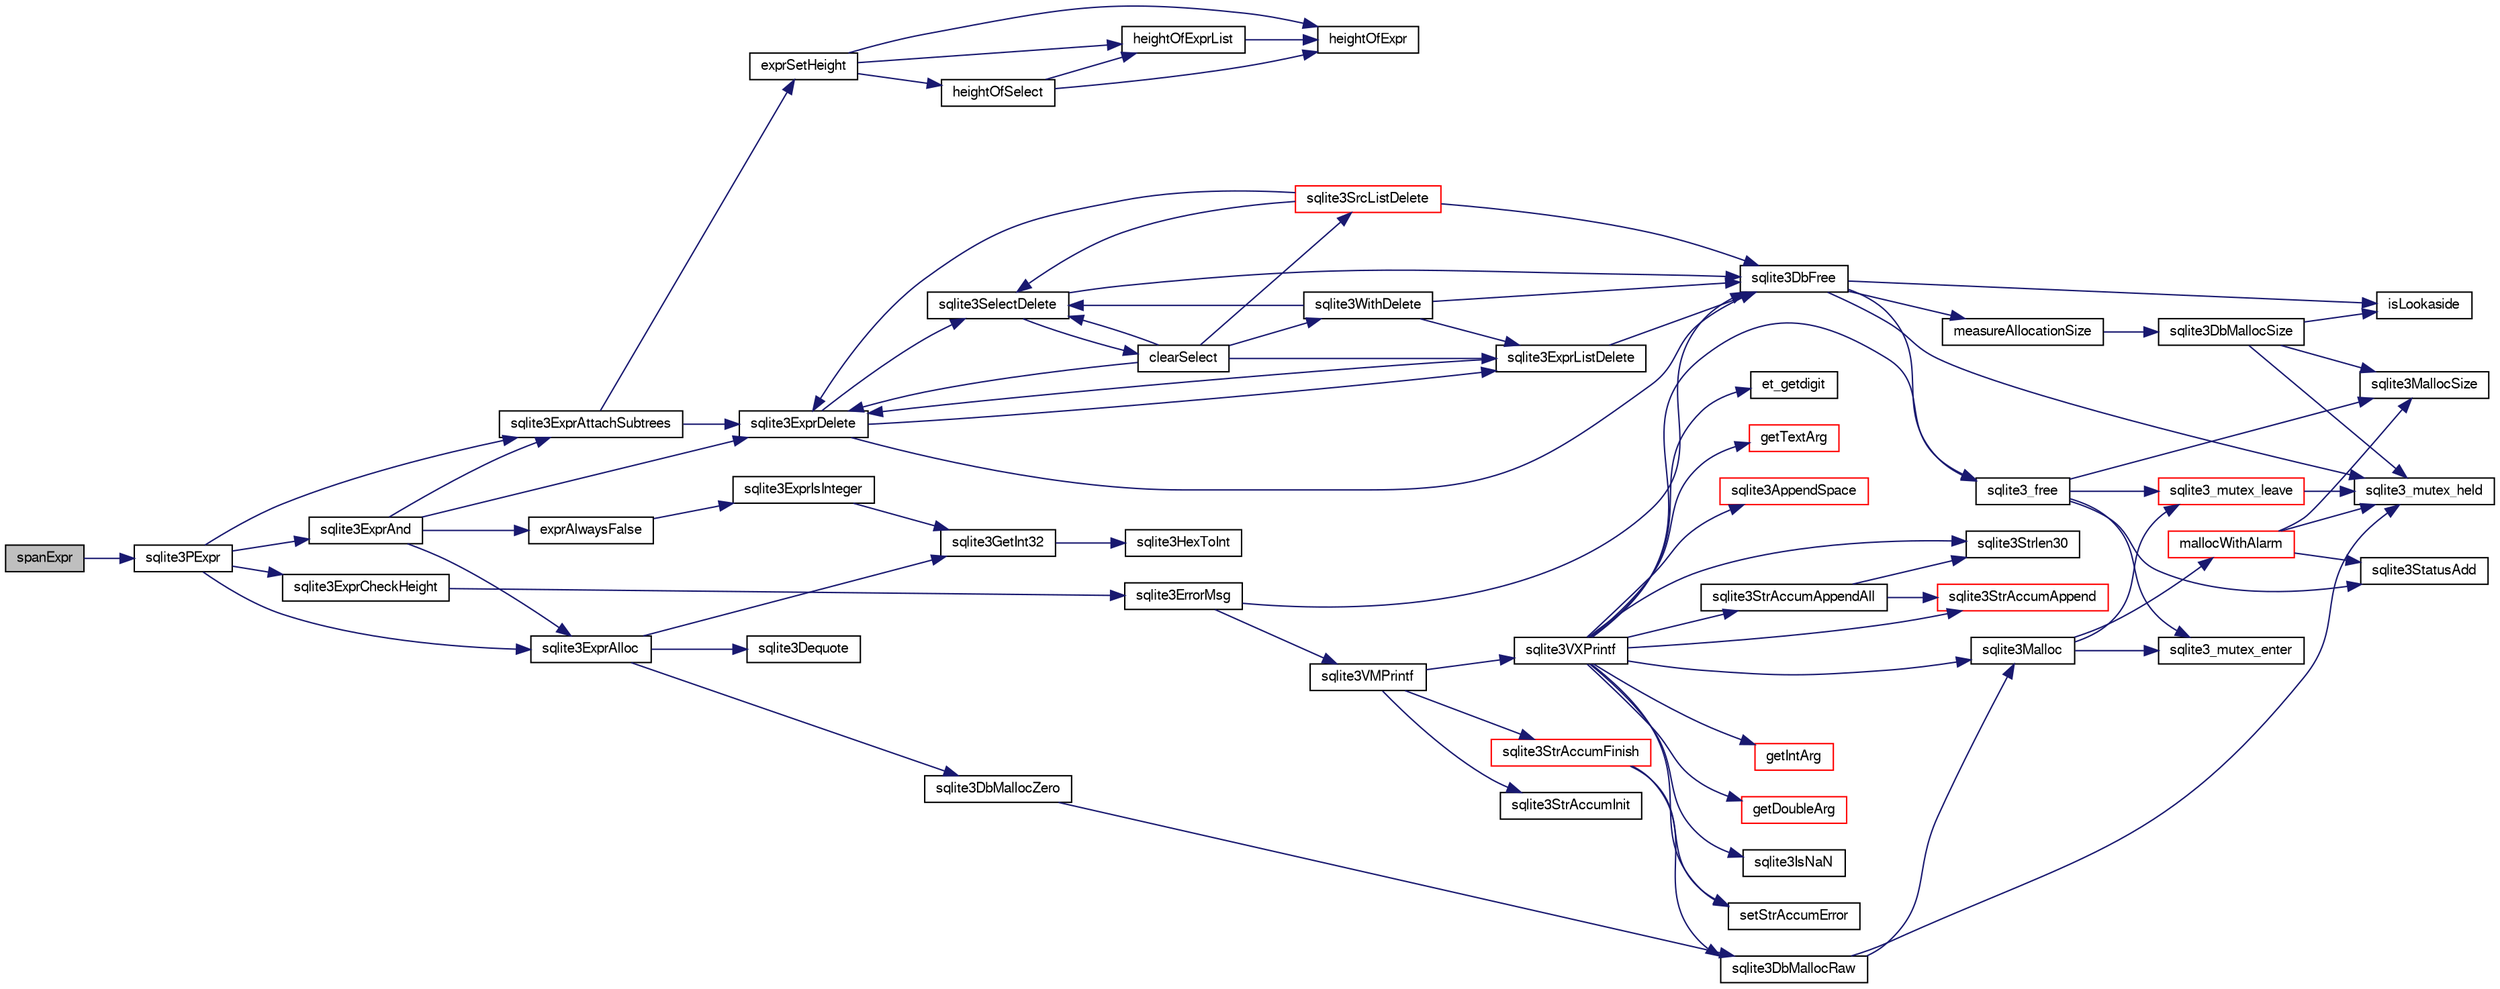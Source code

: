 digraph "spanExpr"
{
  edge [fontname="FreeSans",fontsize="10",labelfontname="FreeSans",labelfontsize="10"];
  node [fontname="FreeSans",fontsize="10",shape=record];
  rankdir="LR";
  Node297017 [label="spanExpr",height=0.2,width=0.4,color="black", fillcolor="grey75", style="filled", fontcolor="black"];
  Node297017 -> Node297018 [color="midnightblue",fontsize="10",style="solid",fontname="FreeSans"];
  Node297018 [label="sqlite3PExpr",height=0.2,width=0.4,color="black", fillcolor="white", style="filled",URL="$sqlite3_8c.html#a56670a96a4ad8449466fea3449f71c57"];
  Node297018 -> Node297019 [color="midnightblue",fontsize="10",style="solid",fontname="FreeSans"];
  Node297019 [label="sqlite3ExprAnd",height=0.2,width=0.4,color="black", fillcolor="white", style="filled",URL="$sqlite3_8c.html#adb7ce3f2fe4bc4cb22dbb82aed2b6c32"];
  Node297019 -> Node297020 [color="midnightblue",fontsize="10",style="solid",fontname="FreeSans"];
  Node297020 [label="exprAlwaysFalse",height=0.2,width=0.4,color="black", fillcolor="white", style="filled",URL="$sqlite3_8c.html#aa72440ec8db7b30f945e8f50ad9a4eba"];
  Node297020 -> Node297021 [color="midnightblue",fontsize="10",style="solid",fontname="FreeSans"];
  Node297021 [label="sqlite3ExprIsInteger",height=0.2,width=0.4,color="black", fillcolor="white", style="filled",URL="$sqlite3_8c.html#a93009f02d365fbdd3f83865b723fd950"];
  Node297021 -> Node297022 [color="midnightblue",fontsize="10",style="solid",fontname="FreeSans"];
  Node297022 [label="sqlite3GetInt32",height=0.2,width=0.4,color="black", fillcolor="white", style="filled",URL="$sqlite3_8c.html#a5f876209b4343549fc9224cd11c70928"];
  Node297022 -> Node297023 [color="midnightblue",fontsize="10",style="solid",fontname="FreeSans"];
  Node297023 [label="sqlite3HexToInt",height=0.2,width=0.4,color="black", fillcolor="white", style="filled",URL="$sqlite3_8c.html#ae3802c77b18399c03c8c9f973ff47239"];
  Node297019 -> Node297024 [color="midnightblue",fontsize="10",style="solid",fontname="FreeSans"];
  Node297024 [label="sqlite3ExprDelete",height=0.2,width=0.4,color="black", fillcolor="white", style="filled",URL="$sqlite3_8c.html#ae4e21ab5918e0428fbaa9e615dceb309"];
  Node297024 -> Node297025 [color="midnightblue",fontsize="10",style="solid",fontname="FreeSans"];
  Node297025 [label="sqlite3DbFree",height=0.2,width=0.4,color="black", fillcolor="white", style="filled",URL="$sqlite3_8c.html#ac70ab821a6607b4a1b909582dc37a069"];
  Node297025 -> Node297026 [color="midnightblue",fontsize="10",style="solid",fontname="FreeSans"];
  Node297026 [label="sqlite3_mutex_held",height=0.2,width=0.4,color="black", fillcolor="white", style="filled",URL="$sqlite3_8c.html#acf77da68932b6bc163c5e68547ecc3e7"];
  Node297025 -> Node297027 [color="midnightblue",fontsize="10",style="solid",fontname="FreeSans"];
  Node297027 [label="measureAllocationSize",height=0.2,width=0.4,color="black", fillcolor="white", style="filled",URL="$sqlite3_8c.html#a45731e644a22fdb756e2b6337224217a"];
  Node297027 -> Node297028 [color="midnightblue",fontsize="10",style="solid",fontname="FreeSans"];
  Node297028 [label="sqlite3DbMallocSize",height=0.2,width=0.4,color="black", fillcolor="white", style="filled",URL="$sqlite3_8c.html#aa397e5a8a03495203a0767abf0a71f86"];
  Node297028 -> Node297029 [color="midnightblue",fontsize="10",style="solid",fontname="FreeSans"];
  Node297029 [label="sqlite3MallocSize",height=0.2,width=0.4,color="black", fillcolor="white", style="filled",URL="$sqlite3_8c.html#acf5d2a5f35270bafb050bd2def576955"];
  Node297028 -> Node297026 [color="midnightblue",fontsize="10",style="solid",fontname="FreeSans"];
  Node297028 -> Node297030 [color="midnightblue",fontsize="10",style="solid",fontname="FreeSans"];
  Node297030 [label="isLookaside",height=0.2,width=0.4,color="black", fillcolor="white", style="filled",URL="$sqlite3_8c.html#a770fa05ff9717b75e16f4d968a77b897"];
  Node297025 -> Node297030 [color="midnightblue",fontsize="10",style="solid",fontname="FreeSans"];
  Node297025 -> Node297031 [color="midnightblue",fontsize="10",style="solid",fontname="FreeSans"];
  Node297031 [label="sqlite3_free",height=0.2,width=0.4,color="black", fillcolor="white", style="filled",URL="$sqlite3_8c.html#a6552349e36a8a691af5487999ab09519"];
  Node297031 -> Node297032 [color="midnightblue",fontsize="10",style="solid",fontname="FreeSans"];
  Node297032 [label="sqlite3_mutex_enter",height=0.2,width=0.4,color="black", fillcolor="white", style="filled",URL="$sqlite3_8c.html#a1c12cde690bd89f104de5cbad12a6bf5"];
  Node297031 -> Node297033 [color="midnightblue",fontsize="10",style="solid",fontname="FreeSans"];
  Node297033 [label="sqlite3StatusAdd",height=0.2,width=0.4,color="black", fillcolor="white", style="filled",URL="$sqlite3_8c.html#afa029f93586aeab4cc85360905dae9cd"];
  Node297031 -> Node297029 [color="midnightblue",fontsize="10",style="solid",fontname="FreeSans"];
  Node297031 -> Node297034 [color="midnightblue",fontsize="10",style="solid",fontname="FreeSans"];
  Node297034 [label="sqlite3_mutex_leave",height=0.2,width=0.4,color="red", fillcolor="white", style="filled",URL="$sqlite3_8c.html#a5838d235601dbd3c1fa993555c6bcc93"];
  Node297034 -> Node297026 [color="midnightblue",fontsize="10",style="solid",fontname="FreeSans"];
  Node297024 -> Node297036 [color="midnightblue",fontsize="10",style="solid",fontname="FreeSans"];
  Node297036 [label="sqlite3SelectDelete",height=0.2,width=0.4,color="black", fillcolor="white", style="filled",URL="$sqlite3_8c.html#a0f56959f0acac85496744f0d068854a0"];
  Node297036 -> Node297037 [color="midnightblue",fontsize="10",style="solid",fontname="FreeSans"];
  Node297037 [label="clearSelect",height=0.2,width=0.4,color="black", fillcolor="white", style="filled",URL="$sqlite3_8c.html#ac083bac4f2f02c26aa02fc24ca8c2dd9"];
  Node297037 -> Node297038 [color="midnightblue",fontsize="10",style="solid",fontname="FreeSans"];
  Node297038 [label="sqlite3ExprListDelete",height=0.2,width=0.4,color="black", fillcolor="white", style="filled",URL="$sqlite3_8c.html#ae9cd46eac81e86a04ed8c09b99fc3c10"];
  Node297038 -> Node297024 [color="midnightblue",fontsize="10",style="solid",fontname="FreeSans"];
  Node297038 -> Node297025 [color="midnightblue",fontsize="10",style="solid",fontname="FreeSans"];
  Node297037 -> Node297039 [color="midnightblue",fontsize="10",style="solid",fontname="FreeSans"];
  Node297039 [label="sqlite3SrcListDelete",height=0.2,width=0.4,color="red", fillcolor="white", style="filled",URL="$sqlite3_8c.html#acc250a3e5e7fd8889a16a9f28e3e7312"];
  Node297039 -> Node297025 [color="midnightblue",fontsize="10",style="solid",fontname="FreeSans"];
  Node297039 -> Node297036 [color="midnightblue",fontsize="10",style="solid",fontname="FreeSans"];
  Node297039 -> Node297024 [color="midnightblue",fontsize="10",style="solid",fontname="FreeSans"];
  Node297037 -> Node297024 [color="midnightblue",fontsize="10",style="solid",fontname="FreeSans"];
  Node297037 -> Node297036 [color="midnightblue",fontsize="10",style="solid",fontname="FreeSans"];
  Node297037 -> Node297353 [color="midnightblue",fontsize="10",style="solid",fontname="FreeSans"];
  Node297353 [label="sqlite3WithDelete",height=0.2,width=0.4,color="black", fillcolor="white", style="filled",URL="$sqlite3_8c.html#a17d9ea3de76b5d740b422ea9b4fe3abb"];
  Node297353 -> Node297038 [color="midnightblue",fontsize="10",style="solid",fontname="FreeSans"];
  Node297353 -> Node297036 [color="midnightblue",fontsize="10",style="solid",fontname="FreeSans"];
  Node297353 -> Node297025 [color="midnightblue",fontsize="10",style="solid",fontname="FreeSans"];
  Node297036 -> Node297025 [color="midnightblue",fontsize="10",style="solid",fontname="FreeSans"];
  Node297024 -> Node297038 [color="midnightblue",fontsize="10",style="solid",fontname="FreeSans"];
  Node297019 -> Node297976 [color="midnightblue",fontsize="10",style="solid",fontname="FreeSans"];
  Node297976 [label="sqlite3ExprAlloc",height=0.2,width=0.4,color="black", fillcolor="white", style="filled",URL="$sqlite3_8c.html#a7f1c54604acd48617bd41d26f5db776d"];
  Node297976 -> Node297022 [color="midnightblue",fontsize="10",style="solid",fontname="FreeSans"];
  Node297976 -> Node297249 [color="midnightblue",fontsize="10",style="solid",fontname="FreeSans"];
  Node297249 [label="sqlite3DbMallocZero",height=0.2,width=0.4,color="black", fillcolor="white", style="filled",URL="$sqlite3_8c.html#a49cfebac9d6067a03442c92af73f33e4"];
  Node297249 -> Node297065 [color="midnightblue",fontsize="10",style="solid",fontname="FreeSans"];
  Node297065 [label="sqlite3DbMallocRaw",height=0.2,width=0.4,color="black", fillcolor="white", style="filled",URL="$sqlite3_8c.html#abbe8be0cf7175e11ddc3e2218fad924e"];
  Node297065 -> Node297026 [color="midnightblue",fontsize="10",style="solid",fontname="FreeSans"];
  Node297065 -> Node297046 [color="midnightblue",fontsize="10",style="solid",fontname="FreeSans"];
  Node297046 [label="sqlite3Malloc",height=0.2,width=0.4,color="black", fillcolor="white", style="filled",URL="$sqlite3_8c.html#a361a2eaa846b1885f123abe46f5d8b2b"];
  Node297046 -> Node297032 [color="midnightblue",fontsize="10",style="solid",fontname="FreeSans"];
  Node297046 -> Node297047 [color="midnightblue",fontsize="10",style="solid",fontname="FreeSans"];
  Node297047 [label="mallocWithAlarm",height=0.2,width=0.4,color="red", fillcolor="white", style="filled",URL="$sqlite3_8c.html#ab070d5cf8e48ec8a6a43cf025d48598b"];
  Node297047 -> Node297026 [color="midnightblue",fontsize="10",style="solid",fontname="FreeSans"];
  Node297047 -> Node297029 [color="midnightblue",fontsize="10",style="solid",fontname="FreeSans"];
  Node297047 -> Node297033 [color="midnightblue",fontsize="10",style="solid",fontname="FreeSans"];
  Node297046 -> Node297034 [color="midnightblue",fontsize="10",style="solid",fontname="FreeSans"];
  Node297976 -> Node297304 [color="midnightblue",fontsize="10",style="solid",fontname="FreeSans"];
  Node297304 [label="sqlite3Dequote",height=0.2,width=0.4,color="black", fillcolor="white", style="filled",URL="$sqlite3_8c.html#a7b0ccb71d60de662cbb09755454dee5d"];
  Node297019 -> Node297977 [color="midnightblue",fontsize="10",style="solid",fontname="FreeSans"];
  Node297977 [label="sqlite3ExprAttachSubtrees",height=0.2,width=0.4,color="black", fillcolor="white", style="filled",URL="$sqlite3_8c.html#a74aac72e6029e25c0d4505a4cc4020c6"];
  Node297977 -> Node297024 [color="midnightblue",fontsize="10",style="solid",fontname="FreeSans"];
  Node297977 -> Node297978 [color="midnightblue",fontsize="10",style="solid",fontname="FreeSans"];
  Node297978 [label="exprSetHeight",height=0.2,width=0.4,color="black", fillcolor="white", style="filled",URL="$sqlite3_8c.html#ab160869cf6622ffbf7a44bbe68e925c1"];
  Node297978 -> Node297979 [color="midnightblue",fontsize="10",style="solid",fontname="FreeSans"];
  Node297979 [label="heightOfExpr",height=0.2,width=0.4,color="black", fillcolor="white", style="filled",URL="$sqlite3_8c.html#a2b4e5cbf5eeb540c3c26929aeb1eae1c"];
  Node297978 -> Node297980 [color="midnightblue",fontsize="10",style="solid",fontname="FreeSans"];
  Node297980 [label="heightOfSelect",height=0.2,width=0.4,color="black", fillcolor="white", style="filled",URL="$sqlite3_8c.html#a801de9028f26be07bc082abc58e02e8c"];
  Node297980 -> Node297979 [color="midnightblue",fontsize="10",style="solid",fontname="FreeSans"];
  Node297980 -> Node297981 [color="midnightblue",fontsize="10",style="solid",fontname="FreeSans"];
  Node297981 [label="heightOfExprList",height=0.2,width=0.4,color="black", fillcolor="white", style="filled",URL="$sqlite3_8c.html#a8b10054a02ee97620c9270d3c206a895"];
  Node297981 -> Node297979 [color="midnightblue",fontsize="10",style="solid",fontname="FreeSans"];
  Node297978 -> Node297981 [color="midnightblue",fontsize="10",style="solid",fontname="FreeSans"];
  Node297018 -> Node297976 [color="midnightblue",fontsize="10",style="solid",fontname="FreeSans"];
  Node297018 -> Node297977 [color="midnightblue",fontsize="10",style="solid",fontname="FreeSans"];
  Node297018 -> Node297982 [color="midnightblue",fontsize="10",style="solid",fontname="FreeSans"];
  Node297982 [label="sqlite3ExprCheckHeight",height=0.2,width=0.4,color="black", fillcolor="white", style="filled",URL="$sqlite3_8c.html#ab208260635507bd7a5c58b612db514f2"];
  Node297982 -> Node297348 [color="midnightblue",fontsize="10",style="solid",fontname="FreeSans"];
  Node297348 [label="sqlite3ErrorMsg",height=0.2,width=0.4,color="black", fillcolor="white", style="filled",URL="$sqlite3_8c.html#aee2798e173651adae0f9c85469f3457d"];
  Node297348 -> Node297300 [color="midnightblue",fontsize="10",style="solid",fontname="FreeSans"];
  Node297300 [label="sqlite3VMPrintf",height=0.2,width=0.4,color="black", fillcolor="white", style="filled",URL="$sqlite3_8c.html#a05535d0982ef06fbc2ee8195ebbae689"];
  Node297300 -> Node297057 [color="midnightblue",fontsize="10",style="solid",fontname="FreeSans"];
  Node297057 [label="sqlite3StrAccumInit",height=0.2,width=0.4,color="black", fillcolor="white", style="filled",URL="$sqlite3_8c.html#aabf95e113b9d54d519cd15a56215f560"];
  Node297300 -> Node297058 [color="midnightblue",fontsize="10",style="solid",fontname="FreeSans"];
  Node297058 [label="sqlite3VXPrintf",height=0.2,width=0.4,color="black", fillcolor="white", style="filled",URL="$sqlite3_8c.html#a63c25806c9bd4a2b76f9a0eb232c6bde"];
  Node297058 -> Node297059 [color="midnightblue",fontsize="10",style="solid",fontname="FreeSans"];
  Node297059 [label="sqlite3StrAccumAppend",height=0.2,width=0.4,color="red", fillcolor="white", style="filled",URL="$sqlite3_8c.html#a56664fa33def33c5a5245b623441d5e0"];
  Node297058 -> Node297312 [color="midnightblue",fontsize="10",style="solid",fontname="FreeSans"];
  Node297312 [label="getIntArg",height=0.2,width=0.4,color="red", fillcolor="white", style="filled",URL="$sqlite3_8c.html#abff258963dbd9205fb299851a64c67be"];
  Node297058 -> Node297046 [color="midnightblue",fontsize="10",style="solid",fontname="FreeSans"];
  Node297058 -> Node297062 [color="midnightblue",fontsize="10",style="solid",fontname="FreeSans"];
  Node297062 [label="setStrAccumError",height=0.2,width=0.4,color="black", fillcolor="white", style="filled",URL="$sqlite3_8c.html#a3dc479a1fc8ba1ab8edfe51f8a0b102c"];
  Node297058 -> Node297313 [color="midnightblue",fontsize="10",style="solid",fontname="FreeSans"];
  Node297313 [label="getDoubleArg",height=0.2,width=0.4,color="red", fillcolor="white", style="filled",URL="$sqlite3_8c.html#a1cf25120072c85bd261983b24c12c3d9"];
  Node297058 -> Node297205 [color="midnightblue",fontsize="10",style="solid",fontname="FreeSans"];
  Node297205 [label="sqlite3IsNaN",height=0.2,width=0.4,color="black", fillcolor="white", style="filled",URL="$sqlite3_8c.html#aed4d78203877c3486765ccbc7feebb50"];
  Node297058 -> Node297121 [color="midnightblue",fontsize="10",style="solid",fontname="FreeSans"];
  Node297121 [label="sqlite3Strlen30",height=0.2,width=0.4,color="black", fillcolor="white", style="filled",URL="$sqlite3_8c.html#a3dcd80ba41f1a308193dee74857b62a7"];
  Node297058 -> Node297314 [color="midnightblue",fontsize="10",style="solid",fontname="FreeSans"];
  Node297314 [label="et_getdigit",height=0.2,width=0.4,color="black", fillcolor="white", style="filled",URL="$sqlite3_8c.html#a40c5a308749ad07cc2397a53e081bff0"];
  Node297058 -> Node297315 [color="midnightblue",fontsize="10",style="solid",fontname="FreeSans"];
  Node297315 [label="getTextArg",height=0.2,width=0.4,color="red", fillcolor="white", style="filled",URL="$sqlite3_8c.html#afbb41850423ef20071cefaab0431e04d"];
  Node297058 -> Node297316 [color="midnightblue",fontsize="10",style="solid",fontname="FreeSans"];
  Node297316 [label="sqlite3StrAccumAppendAll",height=0.2,width=0.4,color="black", fillcolor="white", style="filled",URL="$sqlite3_8c.html#acaf8f3e4f99a3c3a4a77e9c987547289"];
  Node297316 -> Node297059 [color="midnightblue",fontsize="10",style="solid",fontname="FreeSans"];
  Node297316 -> Node297121 [color="midnightblue",fontsize="10",style="solid",fontname="FreeSans"];
  Node297058 -> Node297317 [color="midnightblue",fontsize="10",style="solid",fontname="FreeSans"];
  Node297317 [label="sqlite3AppendSpace",height=0.2,width=0.4,color="red", fillcolor="white", style="filled",URL="$sqlite3_8c.html#aefd38a5afc0020d4a93855c3ee7c63a8"];
  Node297058 -> Node297031 [color="midnightblue",fontsize="10",style="solid",fontname="FreeSans"];
  Node297300 -> Node297148 [color="midnightblue",fontsize="10",style="solid",fontname="FreeSans"];
  Node297148 [label="sqlite3StrAccumFinish",height=0.2,width=0.4,color="red", fillcolor="white", style="filled",URL="$sqlite3_8c.html#adb7f26b10ac1b847db6f000ef4c2e2ba"];
  Node297148 -> Node297065 [color="midnightblue",fontsize="10",style="solid",fontname="FreeSans"];
  Node297148 -> Node297062 [color="midnightblue",fontsize="10",style="solid",fontname="FreeSans"];
  Node297348 -> Node297025 [color="midnightblue",fontsize="10",style="solid",fontname="FreeSans"];
}
